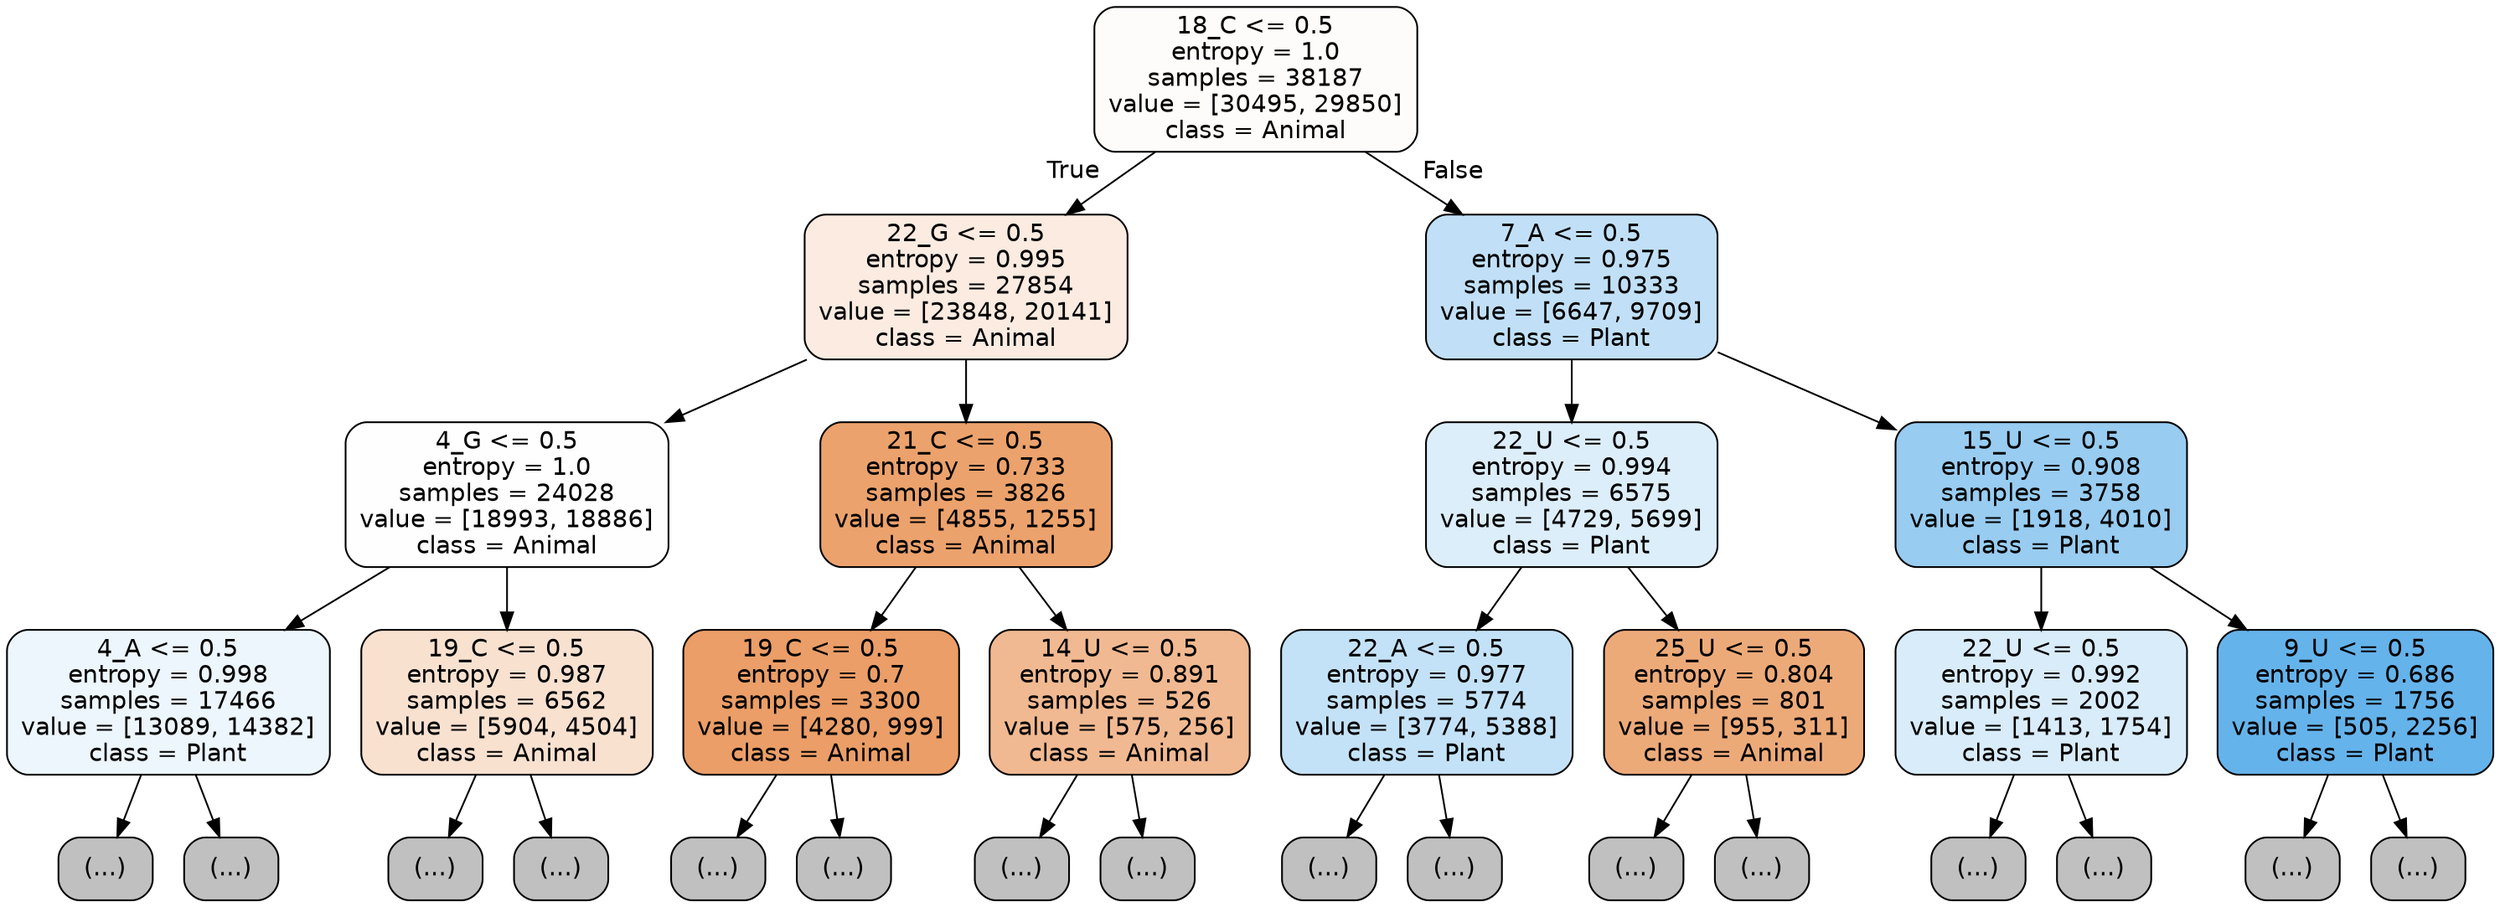 digraph Tree {
node [shape=box, style="filled, rounded", color="black", fontname="helvetica"] ;
edge [fontname="helvetica"] ;
0 [label="18_C <= 0.5\nentropy = 1.0\nsamples = 38187\nvalue = [30495, 29850]\nclass = Animal", fillcolor="#fefcfb"] ;
1 [label="22_G <= 0.5\nentropy = 0.995\nsamples = 27854\nvalue = [23848, 20141]\nclass = Animal", fillcolor="#fbebe0"] ;
0 -> 1 [labeldistance=2.5, labelangle=45, headlabel="True"] ;
2 [label="4_G <= 0.5\nentropy = 1.0\nsamples = 24028\nvalue = [18993, 18886]\nclass = Animal", fillcolor="#fffefe"] ;
1 -> 2 ;
3 [label="4_A <= 0.5\nentropy = 0.998\nsamples = 17466\nvalue = [13089, 14382]\nclass = Plant", fillcolor="#edf6fd"] ;
2 -> 3 ;
4 [label="(...)", fillcolor="#C0C0C0"] ;
3 -> 4 ;
5147 [label="(...)", fillcolor="#C0C0C0"] ;
3 -> 5147 ;
7834 [label="19_C <= 0.5\nentropy = 0.987\nsamples = 6562\nvalue = [5904, 4504]\nclass = Animal", fillcolor="#f9e1d0"] ;
2 -> 7834 ;
7835 [label="(...)", fillcolor="#C0C0C0"] ;
7834 -> 7835 ;
10512 [label="(...)", fillcolor="#C0C0C0"] ;
7834 -> 10512 ;
11361 [label="21_C <= 0.5\nentropy = 0.733\nsamples = 3826\nvalue = [4855, 1255]\nclass = Animal", fillcolor="#eca26c"] ;
1 -> 11361 ;
11362 [label="19_C <= 0.5\nentropy = 0.7\nsamples = 3300\nvalue = [4280, 999]\nclass = Animal", fillcolor="#eb9e67"] ;
11361 -> 11362 ;
11363 [label="(...)", fillcolor="#C0C0C0"] ;
11362 -> 11363 ;
12356 [label="(...)", fillcolor="#C0C0C0"] ;
11362 -> 12356 ;
12653 [label="14_U <= 0.5\nentropy = 0.891\nsamples = 526\nvalue = [575, 256]\nclass = Animal", fillcolor="#f1b991"] ;
11361 -> 12653 ;
12654 [label="(...)", fillcolor="#C0C0C0"] ;
12653 -> 12654 ;
12801 [label="(...)", fillcolor="#C0C0C0"] ;
12653 -> 12801 ;
12878 [label="7_A <= 0.5\nentropy = 0.975\nsamples = 10333\nvalue = [6647, 9709]\nclass = Plant", fillcolor="#c1e0f7"] ;
0 -> 12878 [labeldistance=2.5, labelangle=-45, headlabel="False"] ;
12879 [label="22_U <= 0.5\nentropy = 0.994\nsamples = 6575\nvalue = [4729, 5699]\nclass = Plant", fillcolor="#ddeefb"] ;
12878 -> 12879 ;
12880 [label="22_A <= 0.5\nentropy = 0.977\nsamples = 5774\nvalue = [3774, 5388]\nclass = Plant", fillcolor="#c4e2f7"] ;
12879 -> 12880 ;
12881 [label="(...)", fillcolor="#C0C0C0"] ;
12880 -> 12881 ;
15020 [label="(...)", fillcolor="#C0C0C0"] ;
12880 -> 15020 ;
15335 [label="25_U <= 0.5\nentropy = 0.804\nsamples = 801\nvalue = [955, 311]\nclass = Animal", fillcolor="#edaa79"] ;
12879 -> 15335 ;
15336 [label="(...)", fillcolor="#C0C0C0"] ;
15335 -> 15336 ;
15627 [label="(...)", fillcolor="#C0C0C0"] ;
15335 -> 15627 ;
15630 [label="15_U <= 0.5\nentropy = 0.908\nsamples = 3758\nvalue = [1918, 4010]\nclass = Plant", fillcolor="#98ccf1"] ;
12878 -> 15630 ;
15631 [label="22_U <= 0.5\nentropy = 0.992\nsamples = 2002\nvalue = [1413, 1754]\nclass = Plant", fillcolor="#d9ecfa"] ;
15630 -> 15631 ;
15632 [label="(...)", fillcolor="#C0C0C0"] ;
15631 -> 15632 ;
16257 [label="(...)", fillcolor="#C0C0C0"] ;
15631 -> 16257 ;
16328 [label="9_U <= 0.5\nentropy = 0.686\nsamples = 1756\nvalue = [505, 2256]\nclass = Plant", fillcolor="#65b3eb"] ;
15630 -> 16328 ;
16329 [label="(...)", fillcolor="#C0C0C0"] ;
16328 -> 16329 ;
16530 [label="(...)", fillcolor="#C0C0C0"] ;
16328 -> 16530 ;
}